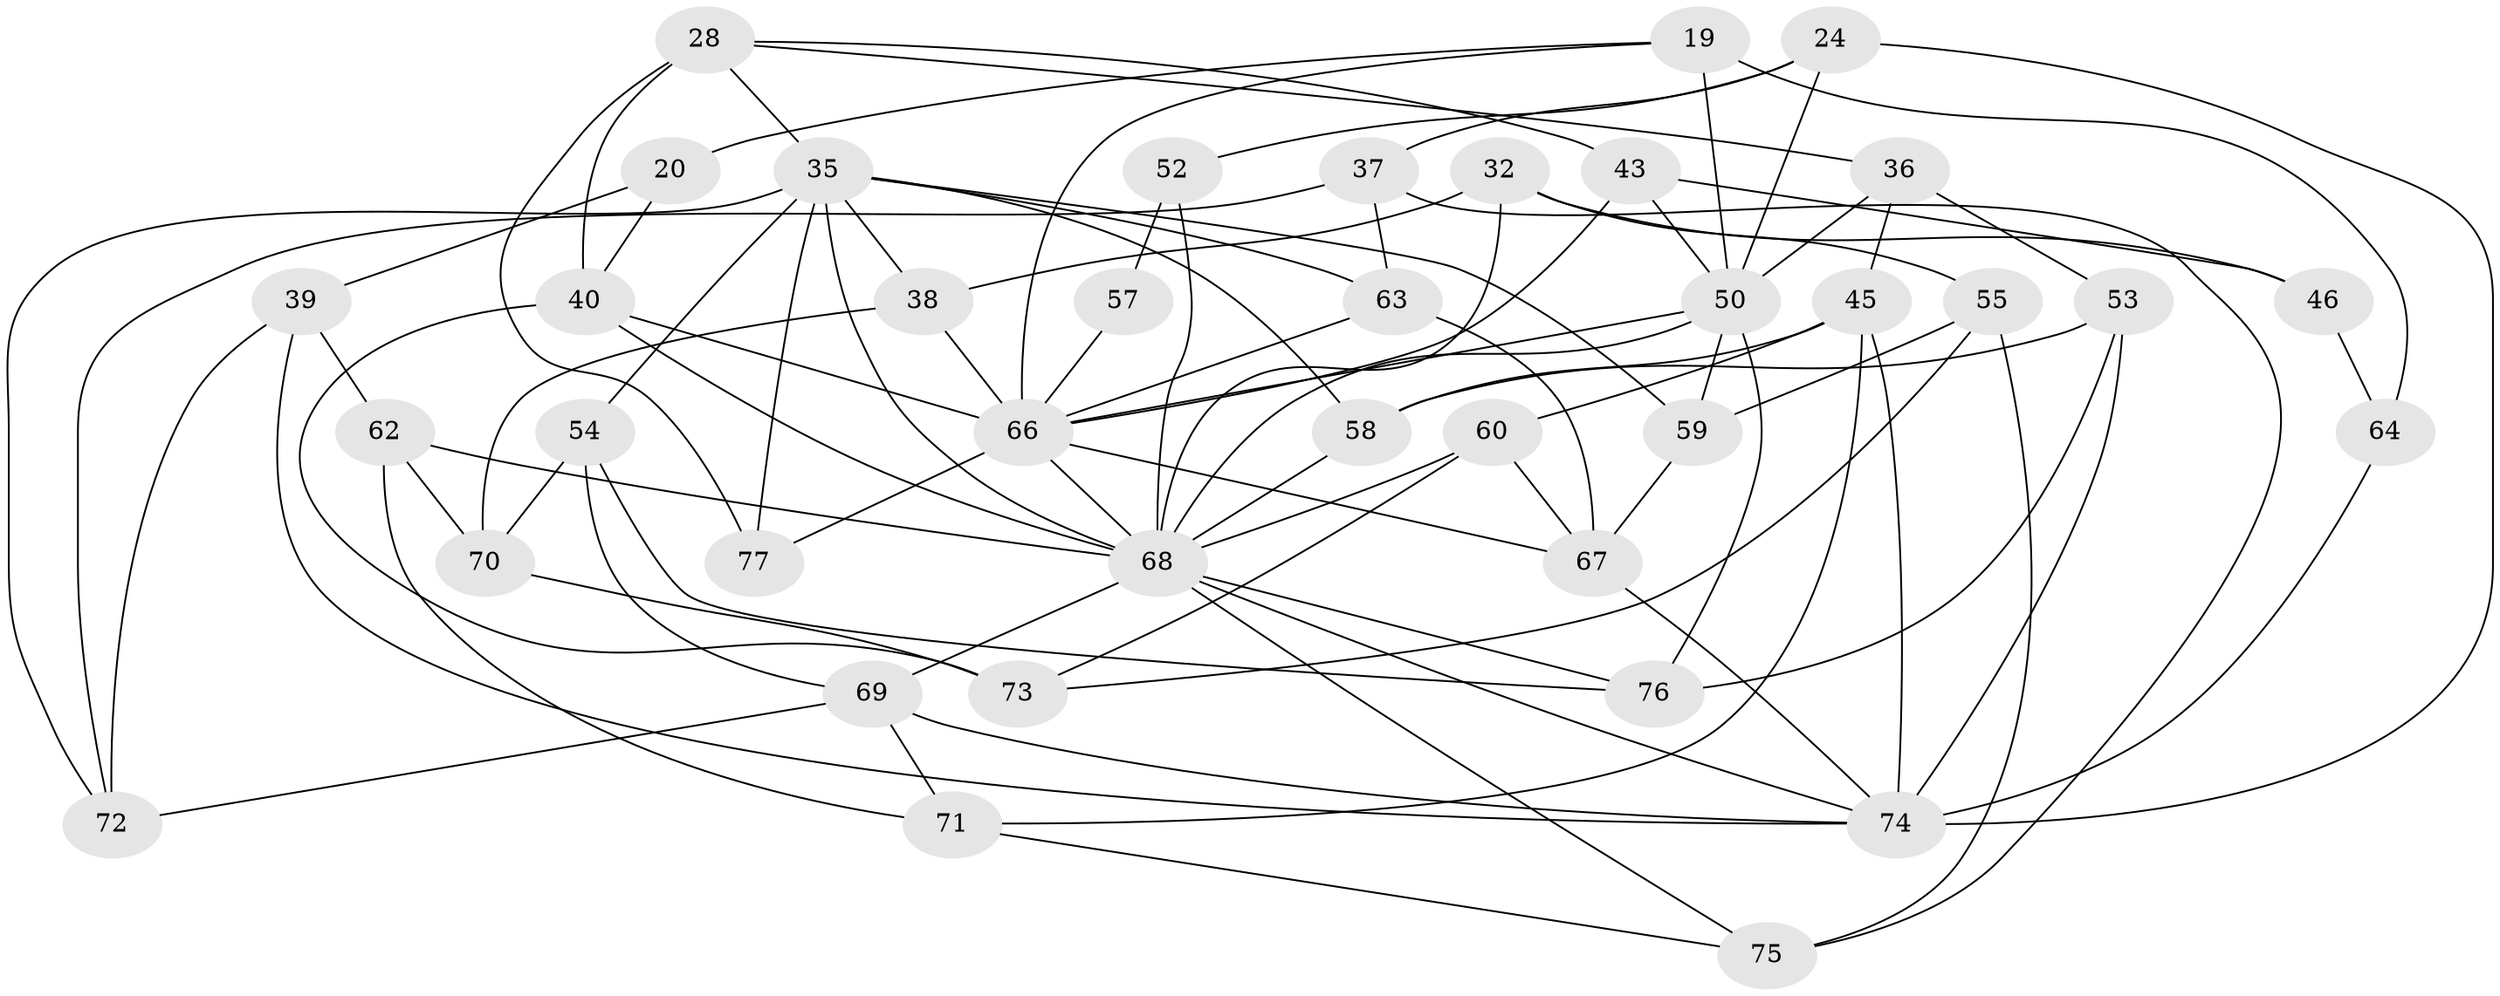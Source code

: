 // original degree distribution, {4: 1.0}
// Generated by graph-tools (version 1.1) at 2025/56/03/09/25 04:56:32]
// undirected, 38 vertices, 89 edges
graph export_dot {
graph [start="1"]
  node [color=gray90,style=filled];
  19 [super="+9"];
  20;
  24 [super="+2"];
  28 [super="+22"];
  32 [super="+12"];
  35 [super="+8+25"];
  36;
  37;
  38;
  39;
  40 [super="+16"];
  43;
  45 [super="+21"];
  46;
  50 [super="+33+23"];
  52;
  53;
  54 [super="+31"];
  55;
  57 [super="+18"];
  58;
  59;
  60 [super="+44"];
  62;
  63 [super="+51"];
  64;
  66 [super="+6+56+29"];
  67 [super="+47+61"];
  68 [super="+41+48+49"];
  69 [super="+65"];
  70;
  71;
  72;
  73;
  74 [super="+30+42"];
  75;
  76;
  77;
  19 -- 64 [weight=2];
  19 -- 20;
  19 -- 66 [weight=2];
  19 -- 50 [weight=3];
  20 -- 39;
  20 -- 40 [weight=2];
  24 -- 37;
  24 -- 52;
  24 -- 50 [weight=2];
  24 -- 74 [weight=2];
  28 -- 43;
  28 -- 77 [weight=2];
  28 -- 40;
  28 -- 36;
  28 -- 35;
  32 -- 38;
  32 -- 55;
  32 -- 46 [weight=2];
  32 -- 68 [weight=2];
  35 -- 59;
  35 -- 77;
  35 -- 38;
  35 -- 72;
  35 -- 58;
  35 -- 63 [weight=2];
  35 -- 68 [weight=2];
  35 -- 54 [weight=2];
  36 -- 45;
  36 -- 53;
  36 -- 50;
  37 -- 75;
  37 -- 72;
  37 -- 63;
  38 -- 70;
  38 -- 66;
  39 -- 72;
  39 -- 62;
  39 -- 74;
  40 -- 73;
  40 -- 66;
  40 -- 68;
  43 -- 46;
  43 -- 66;
  43 -- 50;
  45 -- 60 [weight=2];
  45 -- 58;
  45 -- 71;
  45 -- 74;
  46 -- 64;
  50 -- 59;
  50 -- 66 [weight=2];
  50 -- 76;
  50 -- 68;
  52 -- 57 [weight=2];
  52 -- 68;
  53 -- 76;
  53 -- 58;
  53 -- 74;
  54 -- 69 [weight=2];
  54 -- 70;
  54 -- 76;
  55 -- 73;
  55 -- 75;
  55 -- 59;
  57 -- 66 [weight=4];
  58 -- 68;
  59 -- 67;
  60 -- 73;
  60 -- 67;
  60 -- 68 [weight=2];
  62 -- 71;
  62 -- 70;
  62 -- 68;
  63 -- 67 [weight=2];
  63 -- 66;
  64 -- 74;
  66 -- 77;
  66 -- 67 [weight=2];
  66 -- 68 [weight=3];
  67 -- 74 [weight=2];
  68 -- 75;
  68 -- 76;
  68 -- 69;
  68 -- 74;
  69 -- 72;
  69 -- 71;
  69 -- 74;
  70 -- 73;
  71 -- 75;
}

